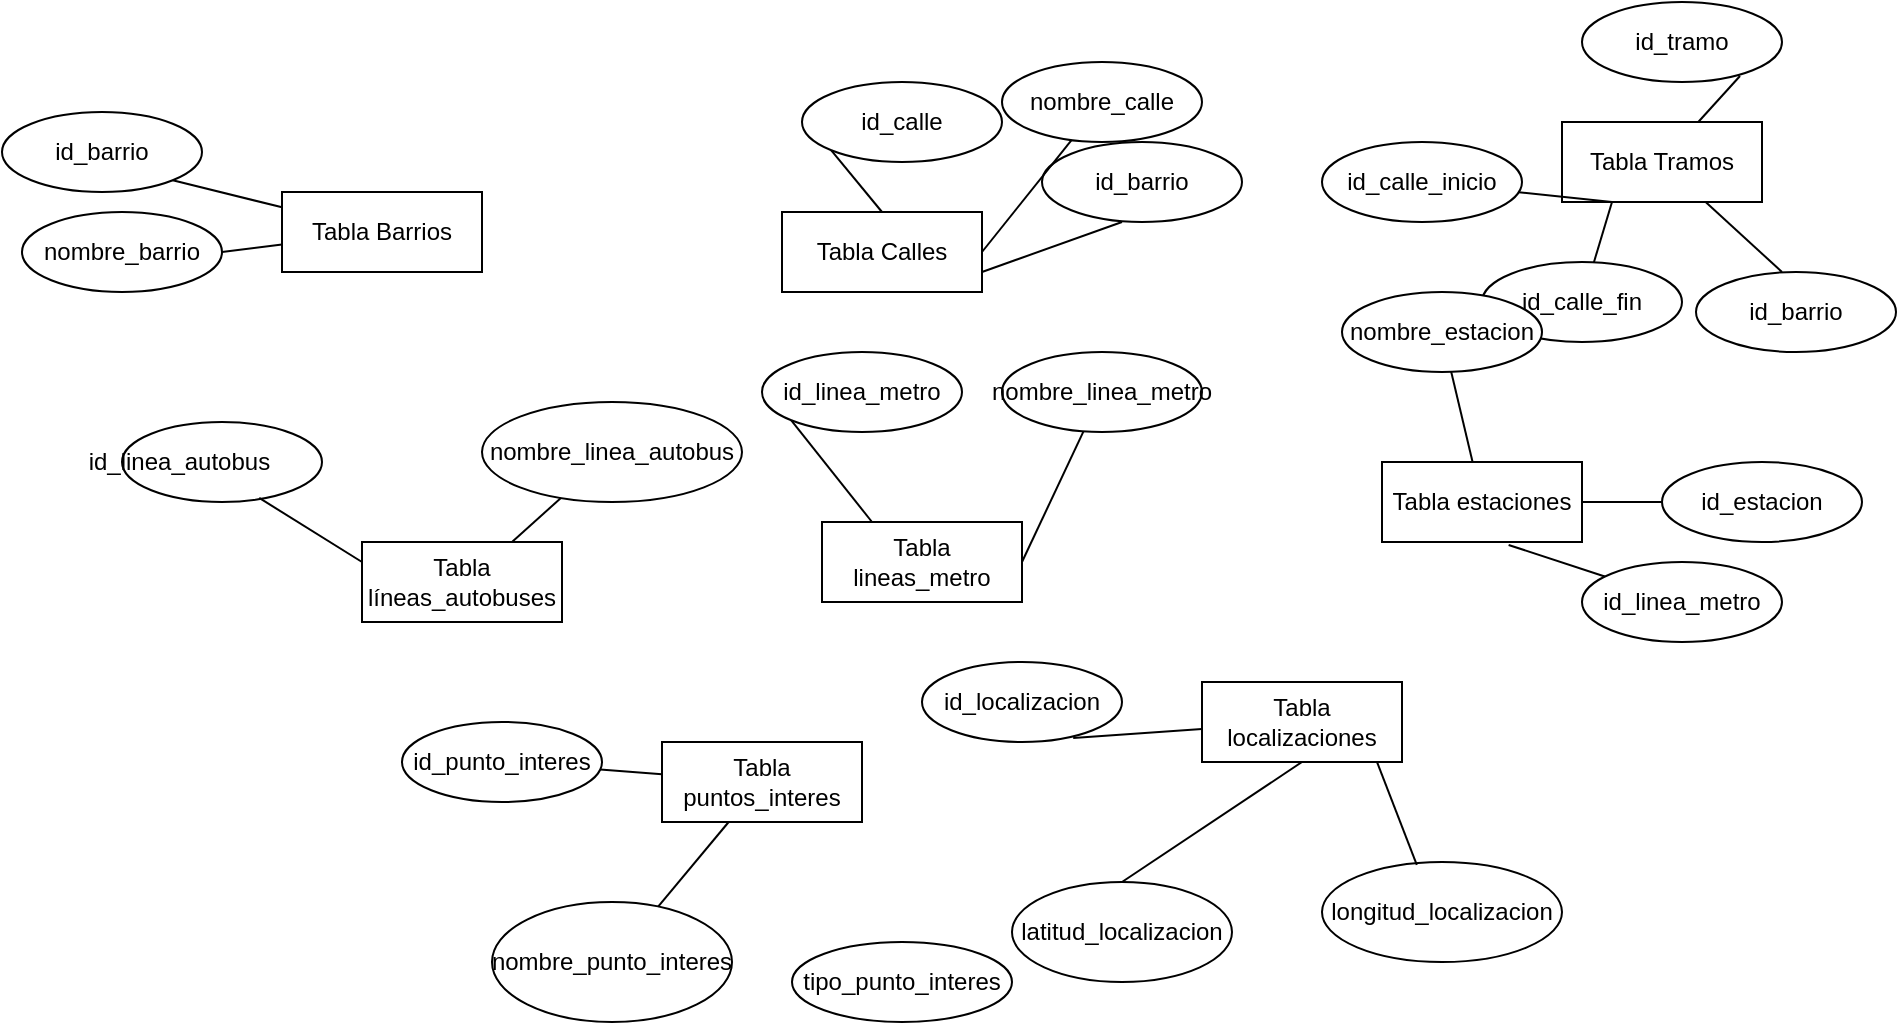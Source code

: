 <mxfile version="22.0.8" type="github">
  <diagram name="Página-1" id="U7eRp_wIJ3z8M9ZFi2TI">
    <mxGraphModel dx="1862" dy="525" grid="1" gridSize="10" guides="1" tooltips="1" connect="1" arrows="1" fold="1" page="1" pageScale="1" pageWidth="827" pageHeight="1169" math="0" shadow="0">
      <root>
        <mxCell id="0" />
        <mxCell id="1" parent="0" />
        <mxCell id="X3y3t1-5_hOGcymcrG0z-1" value="Tabla Barrios" style="whiteSpace=wrap;html=1;align=center;" vertex="1" parent="1">
          <mxGeometry x="20" y="95" width="100" height="40" as="geometry" />
        </mxCell>
        <mxCell id="X3y3t1-5_hOGcymcrG0z-2" value="Tabla Calles" style="whiteSpace=wrap;html=1;align=center;" vertex="1" parent="1">
          <mxGeometry x="270" y="105" width="100" height="40" as="geometry" />
        </mxCell>
        <mxCell id="X3y3t1-5_hOGcymcrG0z-3" value="Tabla estaciones" style="whiteSpace=wrap;html=1;align=center;" vertex="1" parent="1">
          <mxGeometry x="570" y="230" width="100" height="40" as="geometry" />
        </mxCell>
        <mxCell id="X3y3t1-5_hOGcymcrG0z-4" value="Tabla lineas_metro" style="whiteSpace=wrap;html=1;align=center;" vertex="1" parent="1">
          <mxGeometry x="290" y="260" width="100" height="40" as="geometry" />
        </mxCell>
        <mxCell id="X3y3t1-5_hOGcymcrG0z-5" value="Tabla líneas_autobuses" style="whiteSpace=wrap;html=1;align=center;" vertex="1" parent="1">
          <mxGeometry x="60" y="270" width="100" height="40" as="geometry" />
        </mxCell>
        <mxCell id="X3y3t1-5_hOGcymcrG0z-6" value="Tabla puntos_interes" style="whiteSpace=wrap;html=1;align=center;" vertex="1" parent="1">
          <mxGeometry x="210" y="370" width="100" height="40" as="geometry" />
        </mxCell>
        <mxCell id="X3y3t1-5_hOGcymcrG0z-7" value="Tabla localizaciones" style="whiteSpace=wrap;html=1;align=center;" vertex="1" parent="1">
          <mxGeometry x="480" y="340" width="100" height="40" as="geometry" />
        </mxCell>
        <mxCell id="X3y3t1-5_hOGcymcrG0z-8" value="Tabla Tramos" style="whiteSpace=wrap;html=1;align=center;" vertex="1" parent="1">
          <mxGeometry x="660" y="60" width="100" height="40" as="geometry" />
        </mxCell>
        <mxCell id="X3y3t1-5_hOGcymcrG0z-9" value="id_barrio" style="ellipse;whiteSpace=wrap;html=1;align=center;" vertex="1" parent="1">
          <mxGeometry x="-120" y="55" width="100" height="40" as="geometry" />
        </mxCell>
        <mxCell id="X3y3t1-5_hOGcymcrG0z-10" value="nombre_barrio" style="ellipse;whiteSpace=wrap;html=1;align=center;" vertex="1" parent="1">
          <mxGeometry x="-110" y="105" width="100" height="40" as="geometry" />
        </mxCell>
        <mxCell id="X3y3t1-5_hOGcymcrG0z-13" value="id_calle" style="ellipse;whiteSpace=wrap;html=1;align=center;" vertex="1" parent="1">
          <mxGeometry x="280" y="40" width="100" height="40" as="geometry" />
        </mxCell>
        <mxCell id="X3y3t1-5_hOGcymcrG0z-14" value="nombre_calle" style="ellipse;whiteSpace=wrap;html=1;align=center;" vertex="1" parent="1">
          <mxGeometry x="380" y="30" width="100" height="40" as="geometry" />
        </mxCell>
        <mxCell id="X3y3t1-5_hOGcymcrG0z-15" value="id_barrio" style="ellipse;whiteSpace=wrap;html=1;align=center;" vertex="1" parent="1">
          <mxGeometry x="400" y="70" width="100" height="40" as="geometry" />
        </mxCell>
        <mxCell id="X3y3t1-5_hOGcymcrG0z-17" value="id_tramo" style="ellipse;whiteSpace=wrap;html=1;align=center;" vertex="1" parent="1">
          <mxGeometry x="670" width="100" height="40" as="geometry" />
        </mxCell>
        <mxCell id="X3y3t1-5_hOGcymcrG0z-18" value="id_barrio" style="ellipse;whiteSpace=wrap;html=1;align=center;" vertex="1" parent="1">
          <mxGeometry x="727" y="135" width="100" height="40" as="geometry" />
        </mxCell>
        <mxCell id="X3y3t1-5_hOGcymcrG0z-19" value="id_calle_fin" style="ellipse;whiteSpace=wrap;html=1;align=center;" vertex="1" parent="1">
          <mxGeometry x="620" y="130" width="100" height="40" as="geometry" />
        </mxCell>
        <mxCell id="X3y3t1-5_hOGcymcrG0z-20" value="id_calle_inicio" style="ellipse;whiteSpace=wrap;html=1;align=center;" vertex="1" parent="1">
          <mxGeometry x="540" y="70" width="100" height="40" as="geometry" />
        </mxCell>
        <mxCell id="X3y3t1-5_hOGcymcrG0z-22" value="id_linea_autobus&lt;span style=&quot;white-space: pre;&quot;&gt;&#x9;&lt;/span&gt;&lt;span style=&quot;white-space: pre;&quot;&gt;&#x9;&lt;/span&gt;" style="ellipse;whiteSpace=wrap;html=1;align=center;" vertex="1" parent="1">
          <mxGeometry x="-60" y="210" width="100" height="40" as="geometry" />
        </mxCell>
        <mxCell id="X3y3t1-5_hOGcymcrG0z-23" value="nombre_linea_autobus" style="ellipse;whiteSpace=wrap;html=1;align=center;" vertex="1" parent="1">
          <mxGeometry x="120" y="200" width="130" height="50" as="geometry" />
        </mxCell>
        <mxCell id="X3y3t1-5_hOGcymcrG0z-24" value="id_linea_metro" style="ellipse;whiteSpace=wrap;html=1;align=center;" vertex="1" parent="1">
          <mxGeometry x="260" y="175" width="100" height="40" as="geometry" />
        </mxCell>
        <mxCell id="X3y3t1-5_hOGcymcrG0z-25" value="nombre_linea_metro" style="ellipse;whiteSpace=wrap;html=1;align=center;" vertex="1" parent="1">
          <mxGeometry x="380" y="175" width="100" height="40" as="geometry" />
        </mxCell>
        <mxCell id="X3y3t1-5_hOGcymcrG0z-26" value="nombre_estacion" style="ellipse;whiteSpace=wrap;html=1;align=center;" vertex="1" parent="1">
          <mxGeometry x="550" y="145" width="100" height="40" as="geometry" />
        </mxCell>
        <mxCell id="X3y3t1-5_hOGcymcrG0z-27" value="id_estacion" style="ellipse;whiteSpace=wrap;html=1;align=center;" vertex="1" parent="1">
          <mxGeometry x="710" y="230" width="100" height="40" as="geometry" />
        </mxCell>
        <mxCell id="X3y3t1-5_hOGcymcrG0z-28" value="id_linea_metro" style="ellipse;whiteSpace=wrap;html=1;align=center;" vertex="1" parent="1">
          <mxGeometry x="670" y="280" width="100" height="40" as="geometry" />
        </mxCell>
        <mxCell id="X3y3t1-5_hOGcymcrG0z-29" value="nombre_punto_interes" style="ellipse;whiteSpace=wrap;html=1;align=center;" vertex="1" parent="1">
          <mxGeometry x="125" y="450" width="120" height="60" as="geometry" />
        </mxCell>
        <mxCell id="X3y3t1-5_hOGcymcrG0z-30" value="id_punto_interes" style="ellipse;whiteSpace=wrap;html=1;align=center;" vertex="1" parent="1">
          <mxGeometry x="80" y="360" width="100" height="40" as="geometry" />
        </mxCell>
        <mxCell id="X3y3t1-5_hOGcymcrG0z-31" value="tipo_punto_interes" style="ellipse;whiteSpace=wrap;html=1;align=center;" vertex="1" parent="1">
          <mxGeometry x="275" y="470" width="110" height="40" as="geometry" />
        </mxCell>
        <mxCell id="X3y3t1-5_hOGcymcrG0z-32" value="latitud_localizacion" style="ellipse;whiteSpace=wrap;html=1;align=center;" vertex="1" parent="1">
          <mxGeometry x="385" y="440" width="110" height="50" as="geometry" />
        </mxCell>
        <mxCell id="X3y3t1-5_hOGcymcrG0z-33" value="longitud_localizacion" style="ellipse;whiteSpace=wrap;html=1;align=center;" vertex="1" parent="1">
          <mxGeometry x="540" y="430" width="120" height="50" as="geometry" />
        </mxCell>
        <mxCell id="X3y3t1-5_hOGcymcrG0z-34" value="id_localizacion" style="ellipse;whiteSpace=wrap;html=1;align=center;" vertex="1" parent="1">
          <mxGeometry x="340" y="330" width="100" height="40" as="geometry" />
        </mxCell>
        <mxCell id="X3y3t1-5_hOGcymcrG0z-43" value="" style="endArrow=none;html=1;rounded=0;exitX=1;exitY=1;exitDx=0;exitDy=0;" edge="1" parent="1" source="X3y3t1-5_hOGcymcrG0z-9" target="X3y3t1-5_hOGcymcrG0z-1">
          <mxGeometry relative="1" as="geometry">
            <mxPoint x="40" y="55" as="sourcePoint" />
            <mxPoint x="200" y="55" as="targetPoint" />
          </mxGeometry>
        </mxCell>
        <mxCell id="X3y3t1-5_hOGcymcrG0z-44" value="" style="endArrow=none;html=1;rounded=0;exitX=1;exitY=0.5;exitDx=0;exitDy=0;" edge="1" parent="1" source="X3y3t1-5_hOGcymcrG0z-10" target="X3y3t1-5_hOGcymcrG0z-1">
          <mxGeometry relative="1" as="geometry">
            <mxPoint x="5.78" y="149" as="sourcePoint" />
            <mxPoint x="53.78" y="175" as="targetPoint" />
          </mxGeometry>
        </mxCell>
        <mxCell id="X3y3t1-5_hOGcymcrG0z-45" value="" style="endArrow=none;html=1;rounded=0;exitX=0;exitY=1;exitDx=0;exitDy=0;entryX=0.5;entryY=0;entryDx=0;entryDy=0;" edge="1" parent="1" source="X3y3t1-5_hOGcymcrG0z-13" target="X3y3t1-5_hOGcymcrG0z-2">
          <mxGeometry relative="1" as="geometry">
            <mxPoint x="190" y="50" as="sourcePoint" />
            <mxPoint x="350" y="50" as="targetPoint" />
          </mxGeometry>
        </mxCell>
        <mxCell id="X3y3t1-5_hOGcymcrG0z-46" value="" style="endArrow=none;html=1;rounded=0;entryX=1;entryY=0.5;entryDx=0;entryDy=0;" edge="1" parent="1" source="X3y3t1-5_hOGcymcrG0z-14" target="X3y3t1-5_hOGcymcrG0z-2">
          <mxGeometry relative="1" as="geometry">
            <mxPoint x="440.36" y="84" as="sourcePoint" />
            <mxPoint x="445.36" y="130" as="targetPoint" />
          </mxGeometry>
        </mxCell>
        <mxCell id="X3y3t1-5_hOGcymcrG0z-47" value="" style="endArrow=none;html=1;rounded=0;entryX=1;entryY=0.75;entryDx=0;entryDy=0;exitX=0.4;exitY=1;exitDx=0;exitDy=0;exitPerimeter=0;" edge="1" parent="1" source="X3y3t1-5_hOGcymcrG0z-15" target="X3y3t1-5_hOGcymcrG0z-2">
          <mxGeometry relative="1" as="geometry">
            <mxPoint x="489.52" y="90.12" as="sourcePoint" />
            <mxPoint x="436.52" y="151.12" as="targetPoint" />
          </mxGeometry>
        </mxCell>
        <mxCell id="X3y3t1-5_hOGcymcrG0z-49" value="" style="endArrow=none;html=1;rounded=0;exitX=0.25;exitY=1;exitDx=0;exitDy=0;" edge="1" parent="1" source="X3y3t1-5_hOGcymcrG0z-8" target="X3y3t1-5_hOGcymcrG0z-20">
          <mxGeometry relative="1" as="geometry">
            <mxPoint x="540" y="130" as="sourcePoint" />
            <mxPoint x="470" y="155" as="targetPoint" />
          </mxGeometry>
        </mxCell>
        <mxCell id="X3y3t1-5_hOGcymcrG0z-50" value="" style="endArrow=none;html=1;rounded=0;exitX=0.25;exitY=1;exitDx=0;exitDy=0;" edge="1" parent="1" source="X3y3t1-5_hOGcymcrG0z-8" target="X3y3t1-5_hOGcymcrG0z-19">
          <mxGeometry relative="1" as="geometry">
            <mxPoint x="550" y="120" as="sourcePoint" />
            <mxPoint x="480" y="145" as="targetPoint" />
          </mxGeometry>
        </mxCell>
        <mxCell id="X3y3t1-5_hOGcymcrG0z-51" value="" style="endArrow=none;html=1;rounded=0;exitX=0.43;exitY=0;exitDx=0;exitDy=0;exitPerimeter=0;" edge="1" parent="1" source="X3y3t1-5_hOGcymcrG0z-18" target="X3y3t1-5_hOGcymcrG0z-8">
          <mxGeometry relative="1" as="geometry">
            <mxPoint x="749.04" y="135" as="sourcePoint" />
            <mxPoint x="740.04" y="165" as="targetPoint" />
          </mxGeometry>
        </mxCell>
        <mxCell id="X3y3t1-5_hOGcymcrG0z-52" value="" style="endArrow=none;html=1;rounded=0;entryX=0.79;entryY=0.925;entryDx=0;entryDy=0;entryPerimeter=0;" edge="1" parent="1" source="X3y3t1-5_hOGcymcrG0z-8" target="X3y3t1-5_hOGcymcrG0z-17">
          <mxGeometry relative="1" as="geometry">
            <mxPoint x="796.09" y="92.5" as="sourcePoint" />
            <mxPoint x="758.09" y="57.5" as="targetPoint" />
          </mxGeometry>
        </mxCell>
        <mxCell id="X3y3t1-5_hOGcymcrG0z-55" value="" style="endArrow=none;html=1;rounded=0;exitX=0.686;exitY=0.949;exitDx=0;exitDy=0;exitPerimeter=0;entryX=0;entryY=0.25;entryDx=0;entryDy=0;" edge="1" parent="1" source="X3y3t1-5_hOGcymcrG0z-22" target="X3y3t1-5_hOGcymcrG0z-5">
          <mxGeometry relative="1" as="geometry">
            <mxPoint x="-110" y="310" as="sourcePoint" />
            <mxPoint x="50" y="310" as="targetPoint" />
          </mxGeometry>
        </mxCell>
        <mxCell id="X3y3t1-5_hOGcymcrG0z-56" value="" style="endArrow=none;html=1;rounded=0;entryX=0.75;entryY=0;entryDx=0;entryDy=0;" edge="1" parent="1" source="X3y3t1-5_hOGcymcrG0z-23" target="X3y3t1-5_hOGcymcrG0z-5">
          <mxGeometry relative="1" as="geometry">
            <mxPoint x="84.7" y="218" as="sourcePoint" />
            <mxPoint x="135.7" y="250" as="targetPoint" />
          </mxGeometry>
        </mxCell>
        <mxCell id="X3y3t1-5_hOGcymcrG0z-57" value="" style="endArrow=none;html=1;rounded=0;exitX=0;exitY=1;exitDx=0;exitDy=0;entryX=0.25;entryY=0;entryDx=0;entryDy=0;" edge="1" parent="1" source="X3y3t1-5_hOGcymcrG0z-24" target="X3y3t1-5_hOGcymcrG0z-4">
          <mxGeometry relative="1" as="geometry">
            <mxPoint x="209.7" y="278" as="sourcePoint" />
            <mxPoint x="260.7" y="310" as="targetPoint" />
          </mxGeometry>
        </mxCell>
        <mxCell id="X3y3t1-5_hOGcymcrG0z-58" value="" style="endArrow=none;html=1;rounded=0;entryX=1;entryY=0.5;entryDx=0;entryDy=0;" edge="1" parent="1" source="X3y3t1-5_hOGcymcrG0z-25" target="X3y3t1-5_hOGcymcrG0z-4">
          <mxGeometry relative="1" as="geometry">
            <mxPoint x="410" y="290" as="sourcePoint" />
            <mxPoint x="570" y="290" as="targetPoint" />
          </mxGeometry>
        </mxCell>
        <mxCell id="X3y3t1-5_hOGcymcrG0z-59" value="" style="endArrow=none;html=1;rounded=0;" edge="1" parent="1" source="X3y3t1-5_hOGcymcrG0z-26" target="X3y3t1-5_hOGcymcrG0z-3">
          <mxGeometry relative="1" as="geometry">
            <mxPoint x="511" y="245" as="sourcePoint" />
            <mxPoint x="480" y="310" as="targetPoint" />
          </mxGeometry>
        </mxCell>
        <mxCell id="X3y3t1-5_hOGcymcrG0z-60" value="" style="endArrow=none;html=1;rounded=0;" edge="1" parent="1" source="X3y3t1-5_hOGcymcrG0z-27" target="X3y3t1-5_hOGcymcrG0z-3">
          <mxGeometry relative="1" as="geometry">
            <mxPoint x="649.71" y="185" as="sourcePoint" />
            <mxPoint x="659.71" y="230" as="targetPoint" />
          </mxGeometry>
        </mxCell>
        <mxCell id="X3y3t1-5_hOGcymcrG0z-61" value="" style="endArrow=none;html=1;rounded=0;entryX=0.633;entryY=1.037;entryDx=0;entryDy=0;entryPerimeter=0;" edge="1" parent="1" source="X3y3t1-5_hOGcymcrG0z-28" target="X3y3t1-5_hOGcymcrG0z-3">
          <mxGeometry relative="1" as="geometry">
            <mxPoint x="660" y="300" as="sourcePoint" />
            <mxPoint x="620" y="300" as="targetPoint" />
          </mxGeometry>
        </mxCell>
        <mxCell id="X3y3t1-5_hOGcymcrG0z-62" value="" style="endArrow=none;html=1;rounded=0;" edge="1" parent="1" source="X3y3t1-5_hOGcymcrG0z-6" target="X3y3t1-5_hOGcymcrG0z-30">
          <mxGeometry relative="1" as="geometry">
            <mxPoint x="219" y="330.04" as="sourcePoint" />
            <mxPoint x="270" y="362.04" as="targetPoint" />
          </mxGeometry>
        </mxCell>
        <mxCell id="X3y3t1-5_hOGcymcrG0z-63" value="" style="endArrow=none;html=1;rounded=0;" edge="1" parent="1" source="X3y3t1-5_hOGcymcrG0z-6" target="X3y3t1-5_hOGcymcrG0z-29">
          <mxGeometry relative="1" as="geometry">
            <mxPoint x="230.81" y="442.42" as="sourcePoint" />
            <mxPoint x="199.81" y="440.42" as="targetPoint" />
          </mxGeometry>
        </mxCell>
        <mxCell id="X3y3t1-5_hOGcymcrG0z-64" value="" style="endArrow=none;html=1;rounded=0;exitX=0.756;exitY=0.949;exitDx=0;exitDy=0;exitPerimeter=0;" edge="1" parent="1" source="X3y3t1-5_hOGcymcrG0z-34" target="X3y3t1-5_hOGcymcrG0z-7">
          <mxGeometry relative="1" as="geometry">
            <mxPoint x="355.565" y="390" as="sourcePoint" />
            <mxPoint x="390.0" y="455" as="targetPoint" />
          </mxGeometry>
        </mxCell>
        <mxCell id="X3y3t1-5_hOGcymcrG0z-66" value="" style="endArrow=none;html=1;rounded=0;exitX=0.5;exitY=0;exitDx=0;exitDy=0;entryX=0.5;entryY=1;entryDx=0;entryDy=0;" edge="1" parent="1" source="X3y3t1-5_hOGcymcrG0z-32" target="X3y3t1-5_hOGcymcrG0z-7">
          <mxGeometry relative="1" as="geometry">
            <mxPoint x="416" y="404.52" as="sourcePoint" />
            <mxPoint x="480" y="399.52" as="targetPoint" />
          </mxGeometry>
        </mxCell>
        <mxCell id="X3y3t1-5_hOGcymcrG0z-67" value="" style="endArrow=none;html=1;rounded=0;exitX=0.395;exitY=0.029;exitDx=0;exitDy=0;entryX=0.874;entryY=0.993;entryDx=0;entryDy=0;entryPerimeter=0;exitPerimeter=0;" edge="1" parent="1" source="X3y3t1-5_hOGcymcrG0z-33" target="X3y3t1-5_hOGcymcrG0z-7">
          <mxGeometry relative="1" as="geometry">
            <mxPoint x="495" y="440" as="sourcePoint" />
            <mxPoint x="585" y="380" as="targetPoint" />
          </mxGeometry>
        </mxCell>
      </root>
    </mxGraphModel>
  </diagram>
</mxfile>

